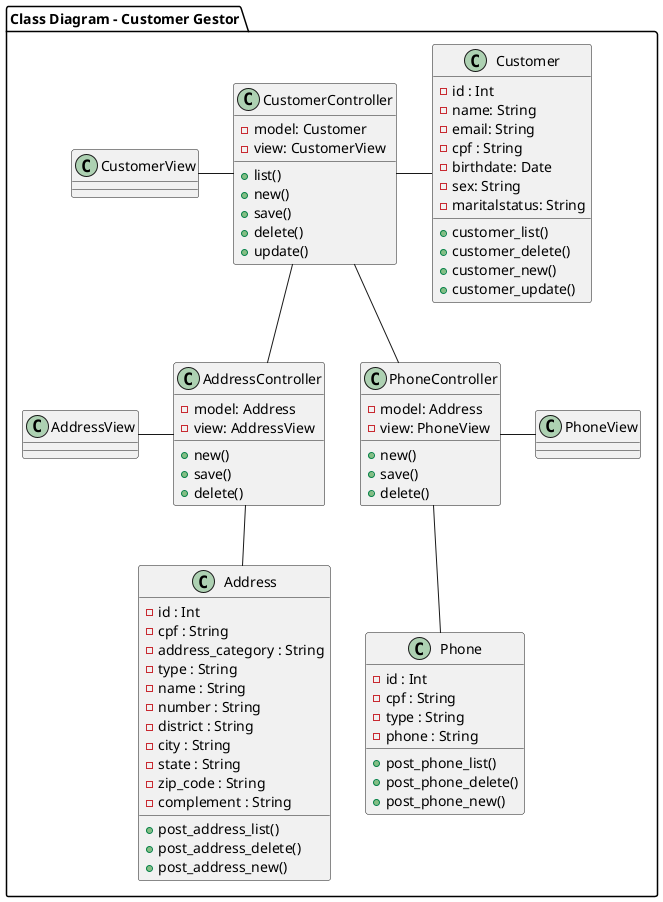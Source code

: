 @startuml Class Diagram

package "Class Diagram - Customer Gestor" {

CustomerController -left- CustomerView
CustomerController -right- Customer
CustomerController -- AddressController
CustomerController -- PhoneController

AddressController -left- AddressView
AddressController -- Address

PhoneController -right- PhoneView
PhoneController -- Phone

class CustomerController {
    -model: Customer
    -view: CustomerView
    +list()
    +new()
    +save()
    +delete()
    +update()
}

class Customer {
    -id : Int
    -name: String
    -email: String
    -cpf : String
    -birthdate: Date
    -sex: String
    -maritalstatus: String
    +customer_list()
    +customer_delete()
    +customer_new()
    +customer_update()
}

class AddressController {
    -model: Address
    -view: AddressView
    +new()
    +save()
    +delete()
}

class PhoneController {
    -model: Address
    -view: PhoneView
    +new()
    +save()
    +delete()
}

class Address {
    -id : Int
    -cpf : String
    -address_category : String
    -type : String
    -name : String
    -number : String
    -district : String
    -city : String
    -state : String
    -zip_code : String
    -complement : String
    +post_address_list()
    +post_address_delete()
    +post_address_new()
}

class Phone {
    -id : Int
    -cpf : String
    -type : String
    -phone : String
    +post_phone_list()
    +post_phone_delete()
    +post_phone_new()
}

class AddressView {
}

@enduml